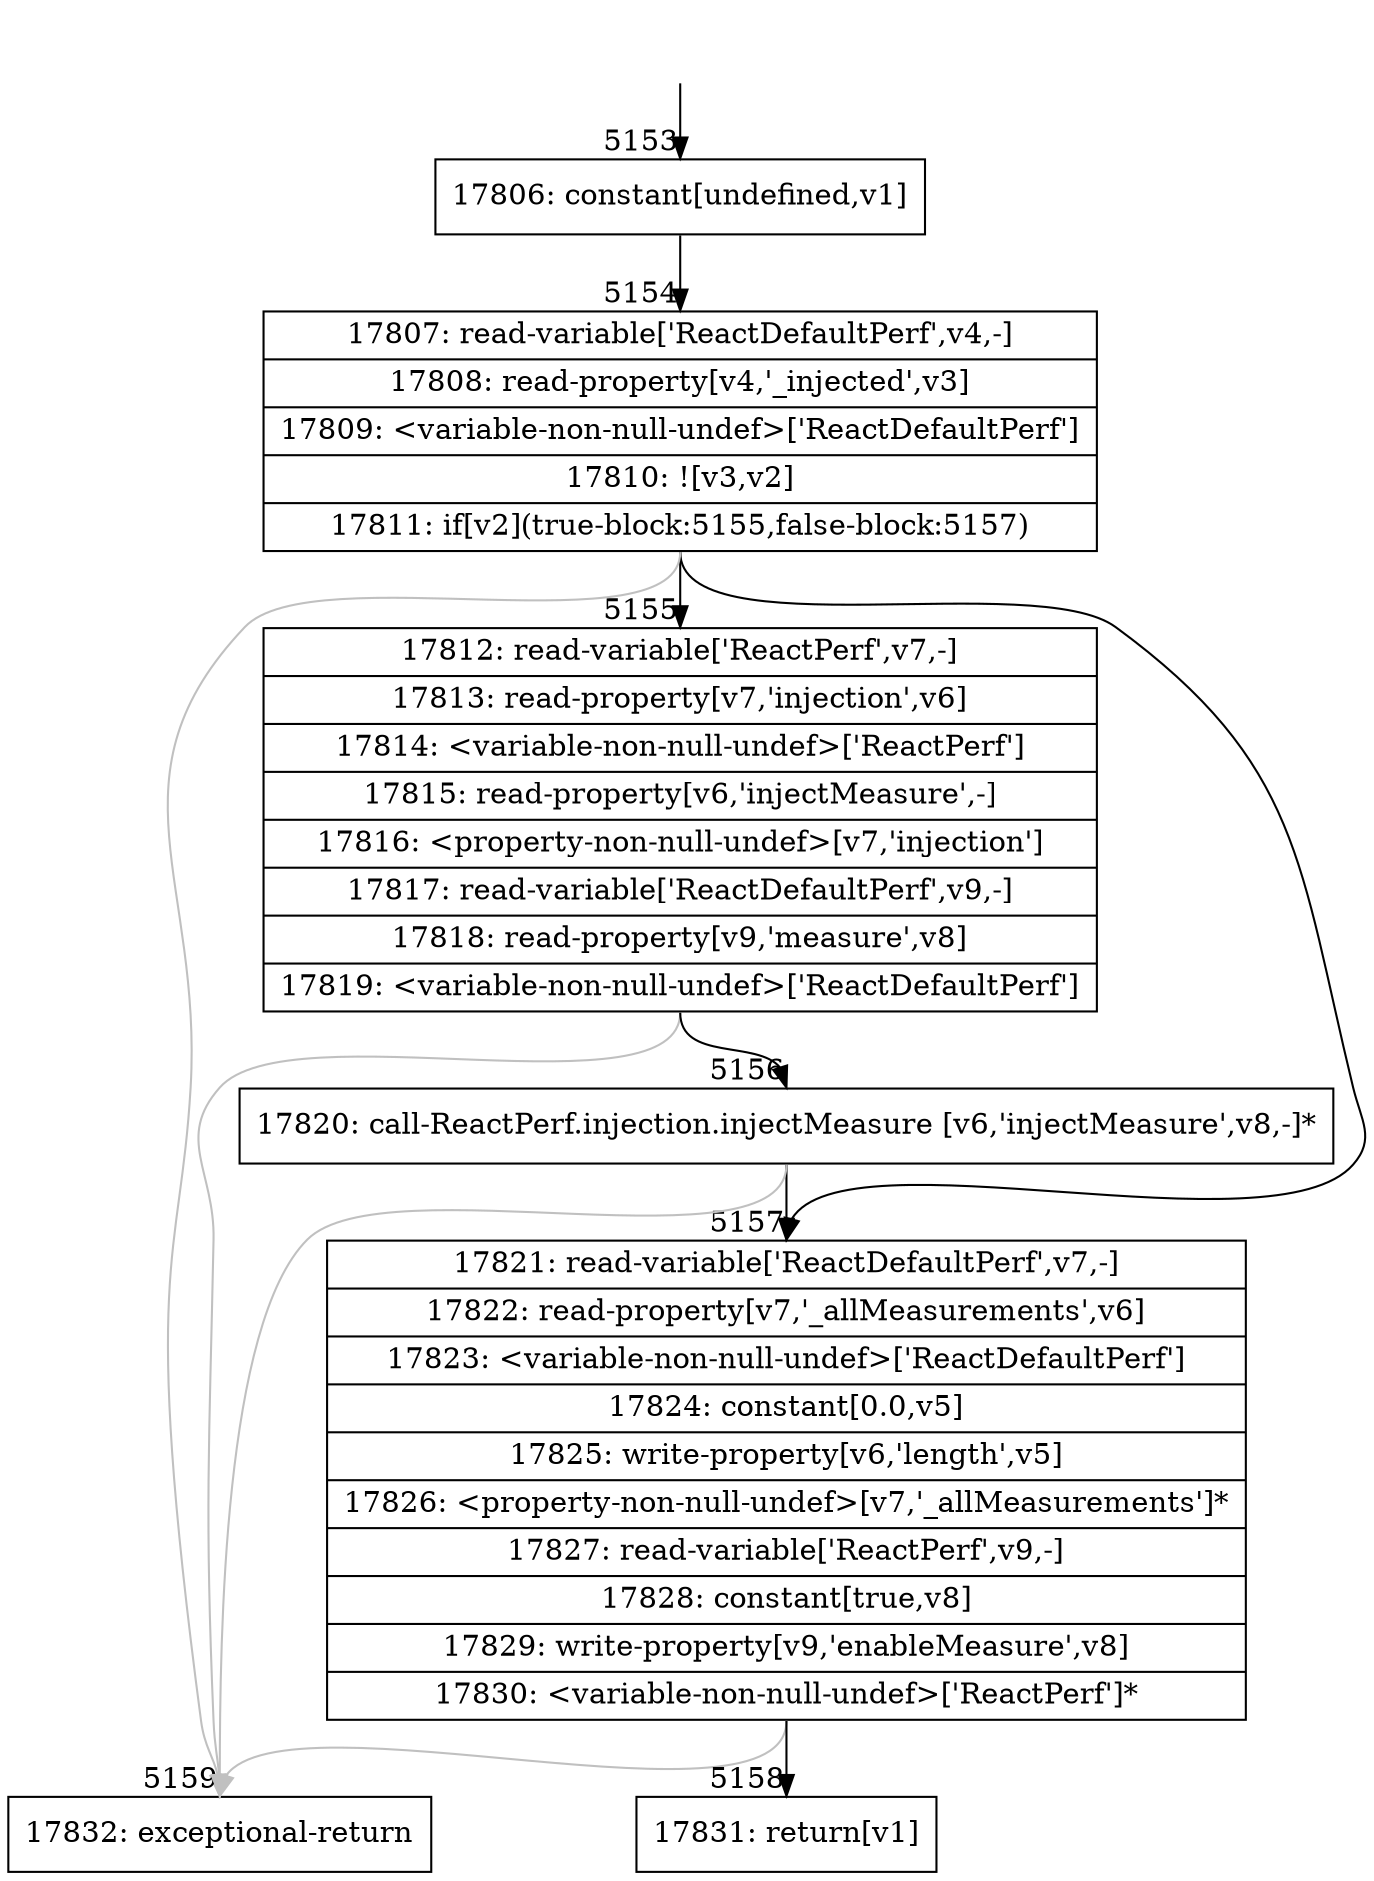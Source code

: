 digraph {
rankdir="TD"
BB_entry346[shape=none,label=""];
BB_entry346 -> BB5153 [tailport=s, headport=n, headlabel="    5153"]
BB5153 [shape=record label="{17806: constant[undefined,v1]}" ] 
BB5153 -> BB5154 [tailport=s, headport=n, headlabel="      5154"]
BB5154 [shape=record label="{17807: read-variable['ReactDefaultPerf',v4,-]|17808: read-property[v4,'_injected',v3]|17809: \<variable-non-null-undef\>['ReactDefaultPerf']|17810: ![v3,v2]|17811: if[v2](true-block:5155,false-block:5157)}" ] 
BB5154 -> BB5155 [tailport=s, headport=n, headlabel="      5155"]
BB5154 -> BB5157 [tailport=s, headport=n, headlabel="      5157"]
BB5154 -> BB5159 [tailport=s, headport=n, color=gray, headlabel="      5159"]
BB5155 [shape=record label="{17812: read-variable['ReactPerf',v7,-]|17813: read-property[v7,'injection',v6]|17814: \<variable-non-null-undef\>['ReactPerf']|17815: read-property[v6,'injectMeasure',-]|17816: \<property-non-null-undef\>[v7,'injection']|17817: read-variable['ReactDefaultPerf',v9,-]|17818: read-property[v9,'measure',v8]|17819: \<variable-non-null-undef\>['ReactDefaultPerf']}" ] 
BB5155 -> BB5156 [tailport=s, headport=n, headlabel="      5156"]
BB5155 -> BB5159 [tailport=s, headport=n, color=gray]
BB5156 [shape=record label="{17820: call-ReactPerf.injection.injectMeasure [v6,'injectMeasure',v8,-]*}" ] 
BB5156 -> BB5157 [tailport=s, headport=n]
BB5156 -> BB5159 [tailport=s, headport=n, color=gray]
BB5157 [shape=record label="{17821: read-variable['ReactDefaultPerf',v7,-]|17822: read-property[v7,'_allMeasurements',v6]|17823: \<variable-non-null-undef\>['ReactDefaultPerf']|17824: constant[0.0,v5]|17825: write-property[v6,'length',v5]|17826: \<property-non-null-undef\>[v7,'_allMeasurements']*|17827: read-variable['ReactPerf',v9,-]|17828: constant[true,v8]|17829: write-property[v9,'enableMeasure',v8]|17830: \<variable-non-null-undef\>['ReactPerf']*}" ] 
BB5157 -> BB5158 [tailport=s, headport=n, headlabel="      5158"]
BB5157 -> BB5159 [tailport=s, headport=n, color=gray]
BB5158 [shape=record label="{17831: return[v1]}" ] 
BB5159 [shape=record label="{17832: exceptional-return}" ] 
//#$~ 9404
}

